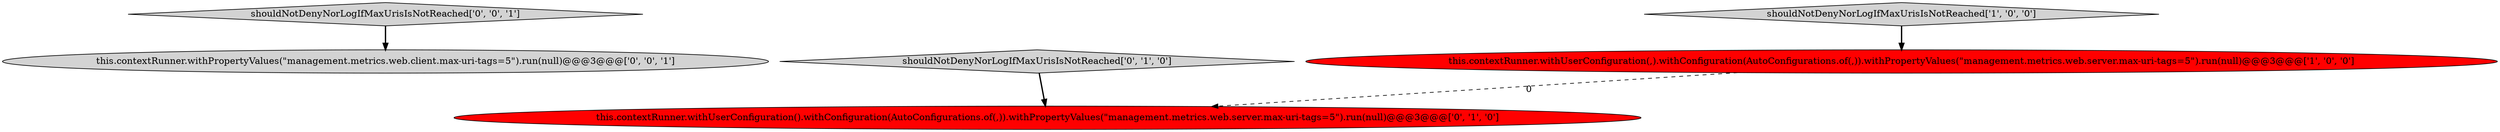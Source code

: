 digraph {
5 [style = filled, label = "shouldNotDenyNorLogIfMaxUrisIsNotReached['0', '0', '1']", fillcolor = lightgray, shape = diamond image = "AAA0AAABBB3BBB"];
1 [style = filled, label = "this.contextRunner.withUserConfiguration(,).withConfiguration(AutoConfigurations.of(,)).withPropertyValues(\"management.metrics.web.server.max-uri-tags=5\").run(null)@@@3@@@['1', '0', '0']", fillcolor = red, shape = ellipse image = "AAA1AAABBB1BBB"];
4 [style = filled, label = "this.contextRunner.withPropertyValues(\"management.metrics.web.client.max-uri-tags=5\").run(null)@@@3@@@['0', '0', '1']", fillcolor = lightgray, shape = ellipse image = "AAA0AAABBB3BBB"];
0 [style = filled, label = "shouldNotDenyNorLogIfMaxUrisIsNotReached['1', '0', '0']", fillcolor = lightgray, shape = diamond image = "AAA0AAABBB1BBB"];
2 [style = filled, label = "this.contextRunner.withUserConfiguration().withConfiguration(AutoConfigurations.of(,)).withPropertyValues(\"management.metrics.web.server.max-uri-tags=5\").run(null)@@@3@@@['0', '1', '0']", fillcolor = red, shape = ellipse image = "AAA1AAABBB2BBB"];
3 [style = filled, label = "shouldNotDenyNorLogIfMaxUrisIsNotReached['0', '1', '0']", fillcolor = lightgray, shape = diamond image = "AAA0AAABBB2BBB"];
5->4 [style = bold, label=""];
1->2 [style = dashed, label="0"];
0->1 [style = bold, label=""];
3->2 [style = bold, label=""];
}
